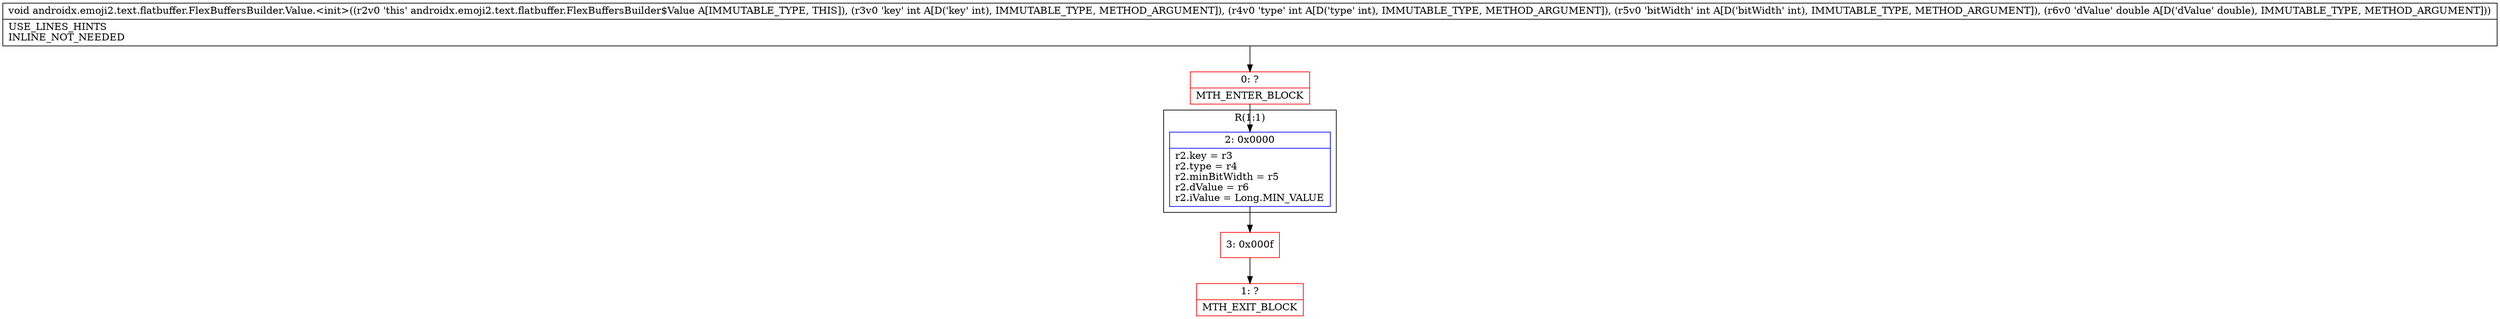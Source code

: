 digraph "CFG forandroidx.emoji2.text.flatbuffer.FlexBuffersBuilder.Value.\<init\>(IIID)V" {
subgraph cluster_Region_2007630468 {
label = "R(1:1)";
node [shape=record,color=blue];
Node_2 [shape=record,label="{2\:\ 0x0000|r2.key = r3\lr2.type = r4\lr2.minBitWidth = r5\lr2.dValue = r6\lr2.iValue = Long.MIN_VALUE\l}"];
}
Node_0 [shape=record,color=red,label="{0\:\ ?|MTH_ENTER_BLOCK\l}"];
Node_3 [shape=record,color=red,label="{3\:\ 0x000f}"];
Node_1 [shape=record,color=red,label="{1\:\ ?|MTH_EXIT_BLOCK\l}"];
MethodNode[shape=record,label="{void androidx.emoji2.text.flatbuffer.FlexBuffersBuilder.Value.\<init\>((r2v0 'this' androidx.emoji2.text.flatbuffer.FlexBuffersBuilder$Value A[IMMUTABLE_TYPE, THIS]), (r3v0 'key' int A[D('key' int), IMMUTABLE_TYPE, METHOD_ARGUMENT]), (r4v0 'type' int A[D('type' int), IMMUTABLE_TYPE, METHOD_ARGUMENT]), (r5v0 'bitWidth' int A[D('bitWidth' int), IMMUTABLE_TYPE, METHOD_ARGUMENT]), (r6v0 'dValue' double A[D('dValue' double), IMMUTABLE_TYPE, METHOD_ARGUMENT]))  | USE_LINES_HINTS\lINLINE_NOT_NEEDED\l}"];
MethodNode -> Node_0;Node_2 -> Node_3;
Node_0 -> Node_2;
Node_3 -> Node_1;
}


